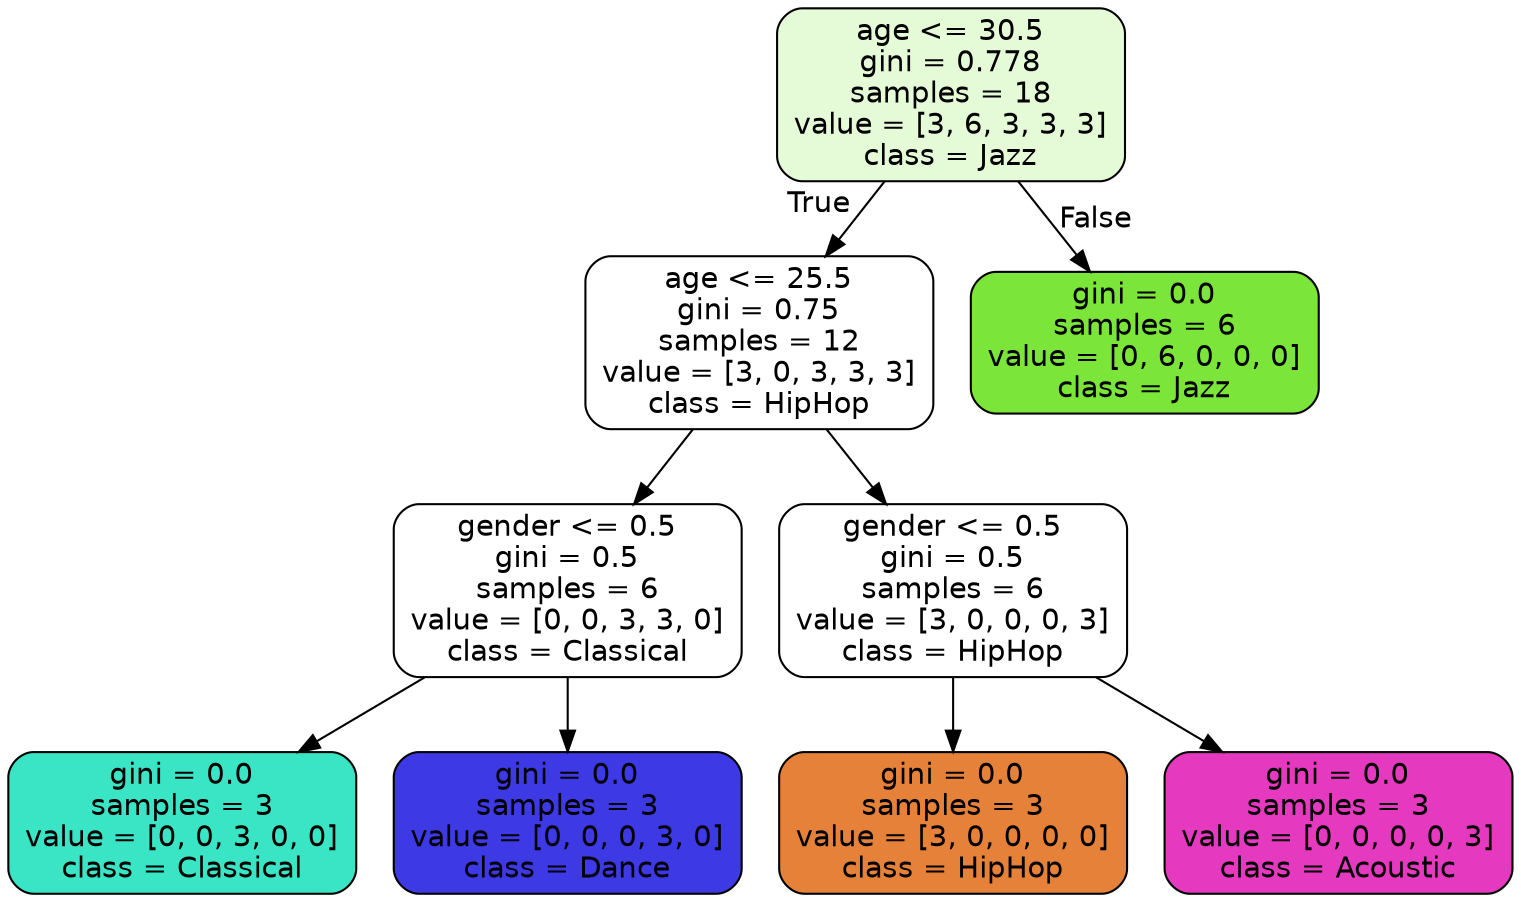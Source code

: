 digraph Tree {
node [shape=box, style="filled, rounded", color="black", fontname=helvetica] ;
edge [fontname=helvetica] ;
0 [label="age <= 30.5\ngini = 0.778\nsamples = 18\nvalue = [3, 6, 3, 3, 3]\nclass = Jazz", fillcolor="#e5fad7"] ;
1 [label="age <= 25.5\ngini = 0.75\nsamples = 12\nvalue = [3, 0, 3, 3, 3]\nclass = HipHop", fillcolor="#ffffff"] ;
0 -> 1 [labeldistance=2.5, labelangle=45, headlabel="True"] ;
2 [label="gender <= 0.5\ngini = 0.5\nsamples = 6\nvalue = [0, 0, 3, 3, 0]\nclass = Classical", fillcolor="#ffffff"] ;
1 -> 2 ;
3 [label="gini = 0.0\nsamples = 3\nvalue = [0, 0, 3, 0, 0]\nclass = Classical", fillcolor="#39e5c5"] ;
2 -> 3 ;
4 [label="gini = 0.0\nsamples = 3\nvalue = [0, 0, 0, 3, 0]\nclass = Dance", fillcolor="#3c39e5"] ;
2 -> 4 ;
5 [label="gender <= 0.5\ngini = 0.5\nsamples = 6\nvalue = [3, 0, 0, 0, 3]\nclass = HipHop", fillcolor="#ffffff"] ;
1 -> 5 ;
6 [label="gini = 0.0\nsamples = 3\nvalue = [3, 0, 0, 0, 0]\nclass = HipHop", fillcolor="#e58139"] ;
5 -> 6 ;
7 [label="gini = 0.0\nsamples = 3\nvalue = [0, 0, 0, 0, 3]\nclass = Acoustic", fillcolor="#e539c0"] ;
5 -> 7 ;
8 [label="gini = 0.0\nsamples = 6\nvalue = [0, 6, 0, 0, 0]\nclass = Jazz", fillcolor="#7be539"] ;
0 -> 8 [labeldistance=2.5, labelangle=-45, headlabel="False"] ;
}